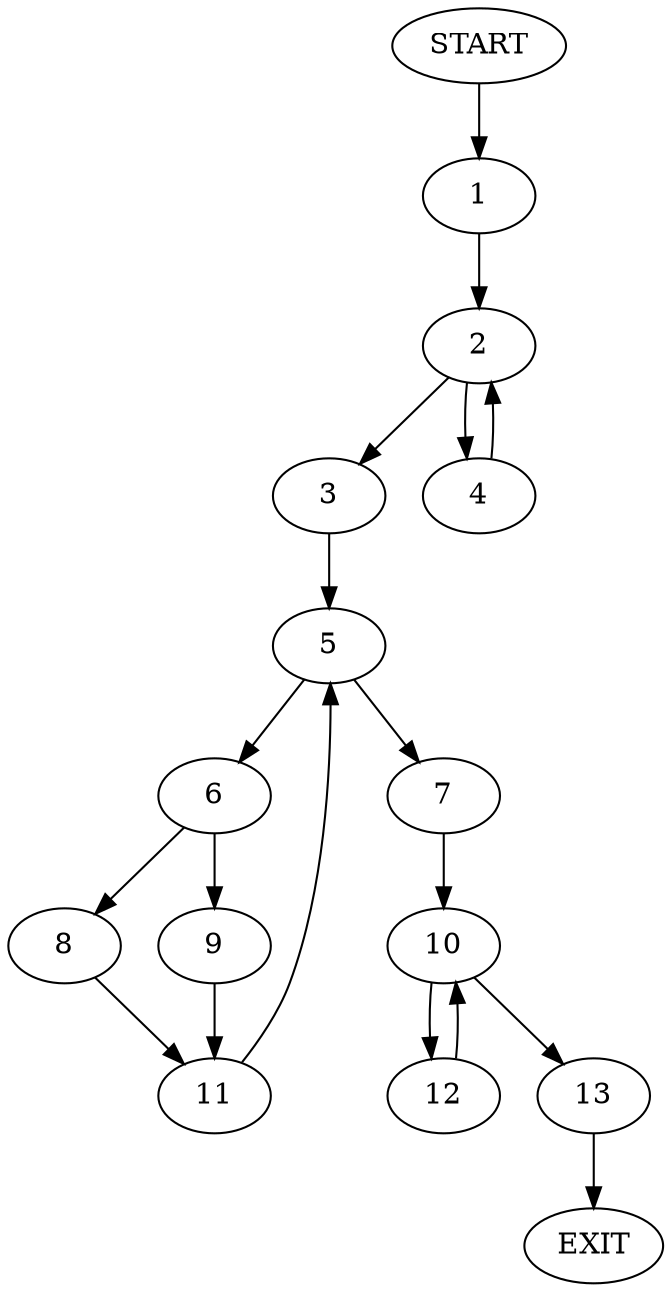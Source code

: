 digraph {
0 [label="START"]
14 [label="EXIT"]
0 -> 1
1 -> 2
2 -> 3
2 -> 4
4 -> 2
3 -> 5
5 -> 6
5 -> 7
6 -> 8
6 -> 9
7 -> 10
8 -> 11
9 -> 11
11 -> 5
10 -> 12
10 -> 13
12 -> 10
13 -> 14
}
